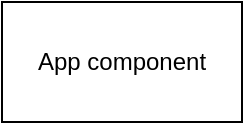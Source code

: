 <mxfile>
    <diagram id="4uJ--H88J4WkkLVo3wUV" name="Page-1">
        <mxGraphModel dx="1059" dy="605" grid="1" gridSize="10" guides="1" tooltips="1" connect="1" arrows="1" fold="1" page="1" pageScale="1" pageWidth="850" pageHeight="1100" math="0" shadow="0">
            <root>
                <mxCell id="0"/>
                <mxCell id="1" parent="0"/>
                <mxCell id="OWn9B9IJ3U0Dtvd4g1iS-1" value="App component" style="rounded=0;whiteSpace=wrap;html=1;" parent="1" vertex="1">
                    <mxGeometry x="350" y="240" width="120" height="60" as="geometry"/>
                </mxCell>
            </root>
        </mxGraphModel>
    </diagram>
</mxfile>